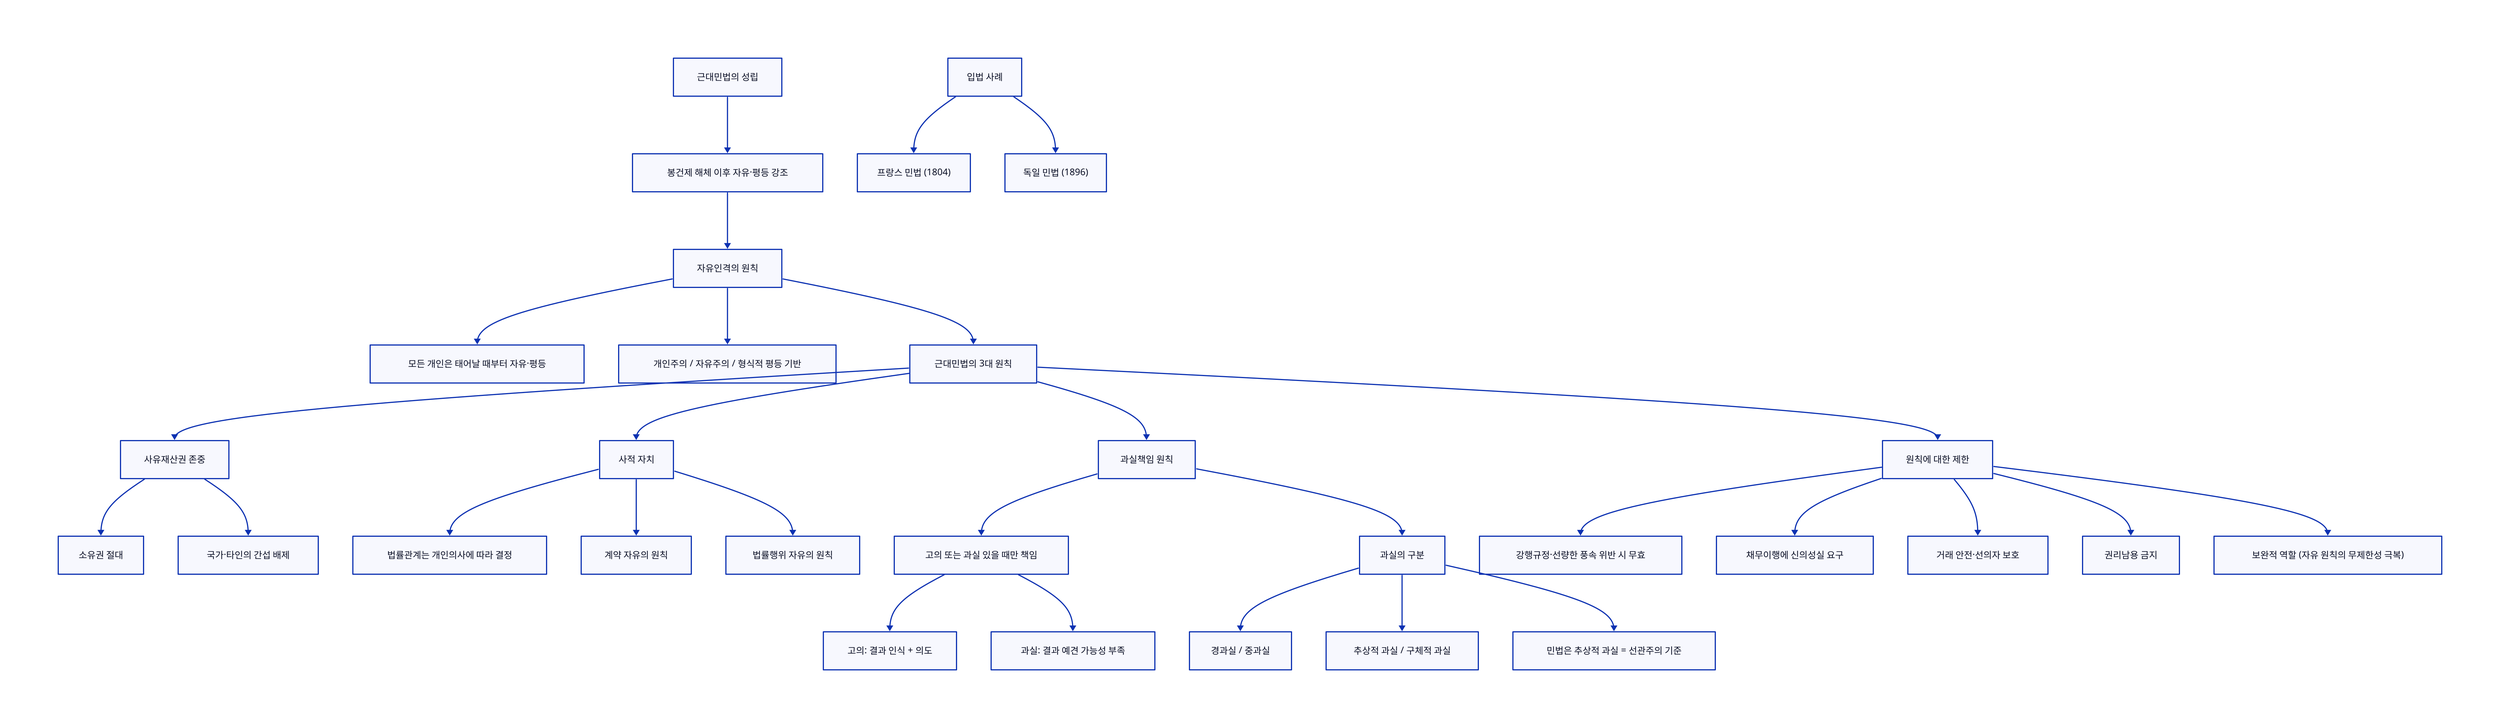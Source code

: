 # [13] 近代 民法의 基本 原理.d2

direction: down

"근대민법의 성립" -> "봉건제 해체 이후 자유·평등 강조"
"봉건제 해체 이후 자유·평등 강조" -> "자유인격의 원칙"

"자유인격의 원칙" -> "모든 개인은 태어날 때부터 자유·평등"
"자유인격의 원칙" -> "개인주의 / 자유주의 / 형식적 평등 기반"
"자유인격의 원칙" -> "근대민법의 3대 원칙"

"근대민법의 3대 원칙" -> "사유재산권 존중"
"근대민법의 3대 원칙" -> "사적 자치"
"근대민법의 3대 원칙" -> "과실책임 원칙"

"사유재산권 존중" -> "소유권 절대"
"사유재산권 존중" -> "국가·타인의 간섭 배제"

"사적 자치" -> "법률관계는 개인의사에 따라 결정"
"사적 자치" -> "계약 자유의 원칙"
"사적 자치" -> "법률행위 자유의 원칙"

"과실책임 원칙" -> "고의 또는 과실 있을 때만 책임"
"고의 또는 과실 있을 때만 책임" -> "고의: 결과 인식 + 의도"
"고의 또는 과실 있을 때만 책임" -> "과실: 결과 예견 가능성 부족"

"과실책임 원칙" -> "과실의 구분"
"과실의 구분" -> "경과실 / 중과실"
"과실의 구분" -> "추상적 과실 / 구체적 과실"
"과실의 구분" -> "민법은 추상적 과실 = 선관주의 기준"

"근대민법의 3대 원칙" -> "원칙에 대한 제한"
"원칙에 대한 제한" -> "강행규정·선량한 풍속 위반 시 무효"
"원칙에 대한 제한" -> "채무이행에 신의성실 요구"
"원칙에 대한 제한" -> "거래 안전·선의자 보호"
"원칙에 대한 제한" -> "권리남용 금지"

"원칙에 대한 제한" -> "보완적 역할 (자유 원칙의 무제한성 극복)"

"입법 사례" -> "프랑스 민법 (1804)"
"입법 사례" -> "독일 민법 (1896)"